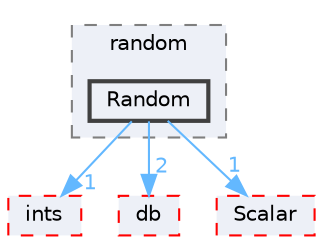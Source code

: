 digraph "src/OpenFOAM/primitives/random/Random"
{
 // LATEX_PDF_SIZE
  bgcolor="transparent";
  edge [fontname=Helvetica,fontsize=10,labelfontname=Helvetica,labelfontsize=10];
  node [fontname=Helvetica,fontsize=10,shape=box,height=0.2,width=0.4];
  compound=true
  subgraph clusterdir_fe902bc9ff5b589eb0ead5d28c94889f {
    graph [ bgcolor="#edf0f7", pencolor="grey50", label="random", fontname=Helvetica,fontsize=10 style="filled,dashed", URL="dir_fe902bc9ff5b589eb0ead5d28c94889f.html",tooltip=""]
  dir_fe5ae9beae53b969b940ef7ec5350d61 [label="Random", fillcolor="#edf0f7", color="grey25", style="filled,bold", URL="dir_fe5ae9beae53b969b940ef7ec5350d61.html",tooltip=""];
  }
  dir_086c067a0e64eeb439d30ae0c44248d8 [label="ints", fillcolor="#edf0f7", color="red", style="filled,dashed", URL="dir_086c067a0e64eeb439d30ae0c44248d8.html",tooltip=""];
  dir_63c634f7a7cfd679ac26c67fb30fc32f [label="db", fillcolor="#edf0f7", color="red", style="filled,dashed", URL="dir_63c634f7a7cfd679ac26c67fb30fc32f.html",tooltip=""];
  dir_b4f4914e791ff496381862f16be45bae [label="Scalar", fillcolor="#edf0f7", color="red", style="filled,dashed", URL="dir_b4f4914e791ff496381862f16be45bae.html",tooltip=""];
  dir_fe5ae9beae53b969b940ef7ec5350d61->dir_086c067a0e64eeb439d30ae0c44248d8 [headlabel="1", labeldistance=1.5 headhref="dir_003179_001949.html" href="dir_003179_001949.html" color="steelblue1" fontcolor="steelblue1"];
  dir_fe5ae9beae53b969b940ef7ec5350d61->dir_63c634f7a7cfd679ac26c67fb30fc32f [headlabel="2", labeldistance=1.5 headhref="dir_003179_000817.html" href="dir_003179_000817.html" color="steelblue1" fontcolor="steelblue1"];
  dir_fe5ae9beae53b969b940ef7ec5350d61->dir_b4f4914e791ff496381862f16be45bae [headlabel="1", labeldistance=1.5 headhref="dir_003179_003415.html" href="dir_003179_003415.html" color="steelblue1" fontcolor="steelblue1"];
}
